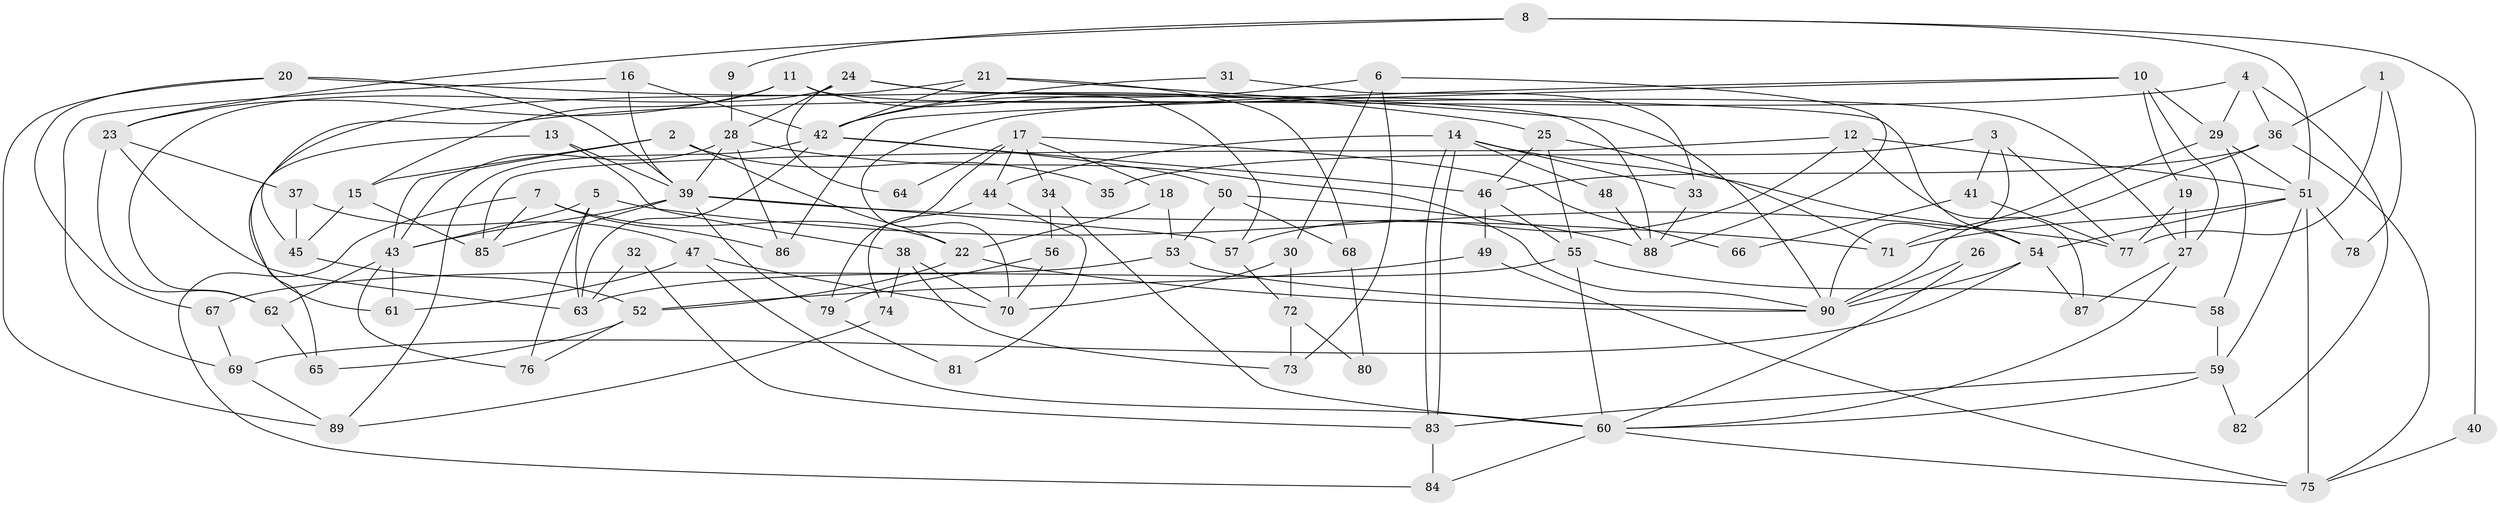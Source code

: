 // coarse degree distribution, {5: 0.14285714285714285, 6: 0.17857142857142858, 3: 0.10714285714285714, 8: 0.10714285714285714, 15: 0.03571428571428571, 4: 0.07142857142857142, 7: 0.14285714285714285, 10: 0.07142857142857142, 12: 0.03571428571428571, 2: 0.10714285714285714}
// Generated by graph-tools (version 1.1) at 2025/51/03/04/25 22:51:20]
// undirected, 90 vertices, 180 edges
graph export_dot {
  node [color=gray90,style=filled];
  1;
  2;
  3;
  4;
  5;
  6;
  7;
  8;
  9;
  10;
  11;
  12;
  13;
  14;
  15;
  16;
  17;
  18;
  19;
  20;
  21;
  22;
  23;
  24;
  25;
  26;
  27;
  28;
  29;
  30;
  31;
  32;
  33;
  34;
  35;
  36;
  37;
  38;
  39;
  40;
  41;
  42;
  43;
  44;
  45;
  46;
  47;
  48;
  49;
  50;
  51;
  52;
  53;
  54;
  55;
  56;
  57;
  58;
  59;
  60;
  61;
  62;
  63;
  64;
  65;
  66;
  67;
  68;
  69;
  70;
  71;
  72;
  73;
  74;
  75;
  76;
  77;
  78;
  79;
  80;
  81;
  82;
  83;
  84;
  85;
  86;
  87;
  88;
  89;
  90;
  1 -- 77;
  1 -- 36;
  1 -- 78;
  2 -- 15;
  2 -- 43;
  2 -- 22;
  2 -- 35;
  3 -- 90;
  3 -- 77;
  3 -- 35;
  3 -- 41;
  4 -- 36;
  4 -- 29;
  4 -- 61;
  4 -- 82;
  5 -- 63;
  5 -- 43;
  5 -- 76;
  5 -- 77;
  6 -- 42;
  6 -- 88;
  6 -- 30;
  6 -- 73;
  7 -- 84;
  7 -- 22;
  7 -- 85;
  7 -- 86;
  8 -- 23;
  8 -- 51;
  8 -- 9;
  8 -- 40;
  9 -- 28;
  10 -- 27;
  10 -- 86;
  10 -- 19;
  10 -- 29;
  10 -- 70;
  11 -- 15;
  11 -- 27;
  11 -- 23;
  11 -- 57;
  12 -- 57;
  12 -- 85;
  12 -- 51;
  12 -- 87;
  13 -- 39;
  13 -- 65;
  13 -- 38;
  14 -- 54;
  14 -- 83;
  14 -- 83;
  14 -- 33;
  14 -- 44;
  14 -- 48;
  15 -- 85;
  15 -- 45;
  16 -- 39;
  16 -- 42;
  16 -- 69;
  17 -- 79;
  17 -- 44;
  17 -- 18;
  17 -- 34;
  17 -- 64;
  17 -- 66;
  18 -- 22;
  18 -- 53;
  19 -- 27;
  19 -- 77;
  20 -- 39;
  20 -- 67;
  20 -- 25;
  20 -- 89;
  21 -- 45;
  21 -- 42;
  21 -- 68;
  21 -- 90;
  22 -- 90;
  22 -- 52;
  23 -- 63;
  23 -- 37;
  23 -- 62;
  24 -- 54;
  24 -- 62;
  24 -- 28;
  24 -- 64;
  24 -- 88;
  25 -- 46;
  25 -- 55;
  25 -- 71;
  26 -- 60;
  26 -- 90;
  27 -- 60;
  27 -- 87;
  28 -- 39;
  28 -- 43;
  28 -- 86;
  28 -- 90;
  29 -- 71;
  29 -- 51;
  29 -- 58;
  30 -- 70;
  30 -- 72;
  31 -- 33;
  31 -- 42;
  32 -- 83;
  32 -- 63;
  33 -- 88;
  34 -- 60;
  34 -- 56;
  36 -- 90;
  36 -- 75;
  36 -- 46;
  37 -- 47;
  37 -- 45;
  38 -- 73;
  38 -- 70;
  38 -- 74;
  39 -- 43;
  39 -- 71;
  39 -- 57;
  39 -- 79;
  39 -- 85;
  40 -- 75;
  41 -- 77;
  41 -- 66;
  42 -- 46;
  42 -- 89;
  42 -- 50;
  42 -- 63;
  43 -- 61;
  43 -- 62;
  43 -- 76;
  44 -- 74;
  44 -- 81;
  45 -- 52;
  46 -- 55;
  46 -- 49;
  47 -- 60;
  47 -- 70;
  47 -- 61;
  48 -- 88;
  49 -- 52;
  49 -- 75;
  50 -- 53;
  50 -- 68;
  50 -- 88;
  51 -- 54;
  51 -- 59;
  51 -- 71;
  51 -- 75;
  51 -- 78;
  52 -- 76;
  52 -- 65;
  53 -- 90;
  53 -- 67;
  54 -- 90;
  54 -- 69;
  54 -- 87;
  55 -- 58;
  55 -- 60;
  55 -- 63;
  56 -- 70;
  56 -- 79;
  57 -- 72;
  58 -- 59;
  59 -- 60;
  59 -- 82;
  59 -- 83;
  60 -- 75;
  60 -- 84;
  62 -- 65;
  67 -- 69;
  68 -- 80;
  69 -- 89;
  72 -- 73;
  72 -- 80;
  74 -- 89;
  79 -- 81;
  83 -- 84;
}
